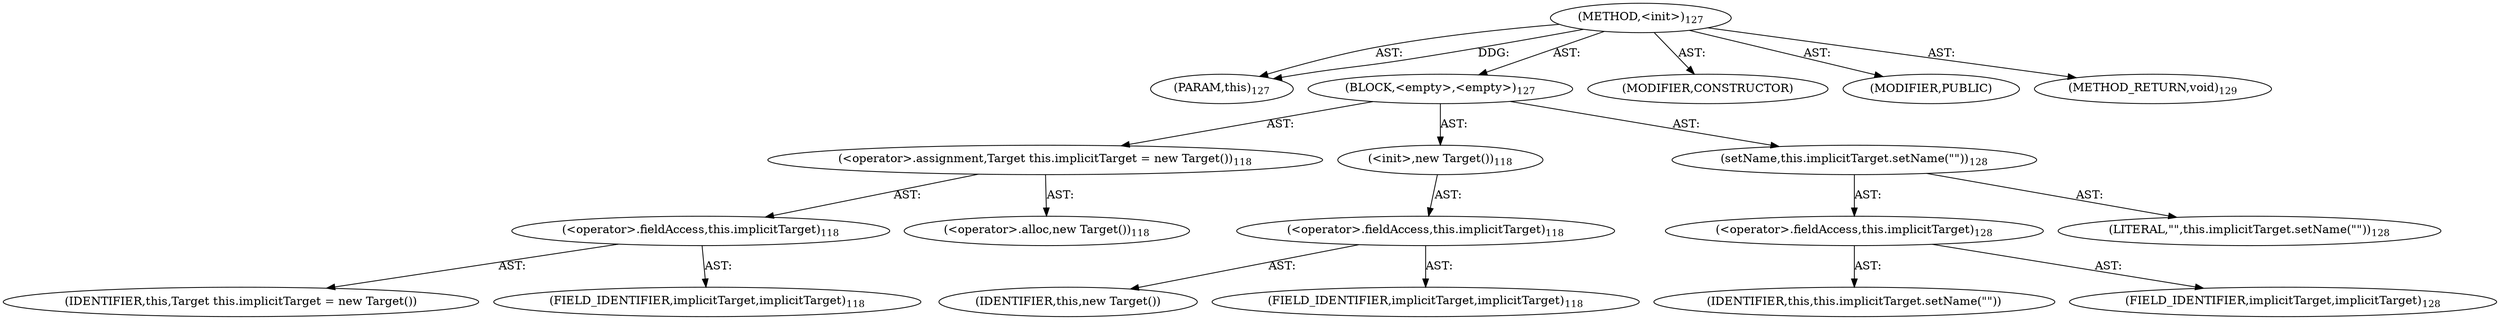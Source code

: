 digraph "&lt;init&gt;" {  
"111669149696" [label = <(METHOD,&lt;init&gt;)<SUB>127</SUB>> ]
"115964117020" [label = <(PARAM,this)<SUB>127</SUB>> ]
"25769803776" [label = <(BLOCK,&lt;empty&gt;,&lt;empty&gt;)<SUB>127</SUB>> ]
"30064771078" [label = <(&lt;operator&gt;.assignment,Target this.implicitTarget = new Target())<SUB>118</SUB>> ]
"30064771079" [label = <(&lt;operator&gt;.fieldAccess,this.implicitTarget)<SUB>118</SUB>> ]
"68719476782" [label = <(IDENTIFIER,this,Target this.implicitTarget = new Target())> ]
"55834574848" [label = <(FIELD_IDENTIFIER,implicitTarget,implicitTarget)<SUB>118</SUB>> ]
"30064771080" [label = <(&lt;operator&gt;.alloc,new Target())<SUB>118</SUB>> ]
"30064771081" [label = <(&lt;init&gt;,new Target())<SUB>118</SUB>> ]
"30064771082" [label = <(&lt;operator&gt;.fieldAccess,this.implicitTarget)<SUB>118</SUB>> ]
"68719476783" [label = <(IDENTIFIER,this,new Target())> ]
"55834574849" [label = <(FIELD_IDENTIFIER,implicitTarget,implicitTarget)<SUB>118</SUB>> ]
"30064771083" [label = <(setName,this.implicitTarget.setName(&quot;&quot;))<SUB>128</SUB>> ]
"30064771084" [label = <(&lt;operator&gt;.fieldAccess,this.implicitTarget)<SUB>128</SUB>> ]
"68719476784" [label = <(IDENTIFIER,this,this.implicitTarget.setName(&quot;&quot;))> ]
"55834574850" [label = <(FIELD_IDENTIFIER,implicitTarget,implicitTarget)<SUB>128</SUB>> ]
"90194313216" [label = <(LITERAL,&quot;&quot;,this.implicitTarget.setName(&quot;&quot;))<SUB>128</SUB>> ]
"133143986184" [label = <(MODIFIER,CONSTRUCTOR)> ]
"133143986185" [label = <(MODIFIER,PUBLIC)> ]
"128849018880" [label = <(METHOD_RETURN,void)<SUB>129</SUB>> ]
  "111669149696" -> "115964117020"  [ label = "AST: "] 
  "111669149696" -> "25769803776"  [ label = "AST: "] 
  "111669149696" -> "133143986184"  [ label = "AST: "] 
  "111669149696" -> "133143986185"  [ label = "AST: "] 
  "111669149696" -> "128849018880"  [ label = "AST: "] 
  "25769803776" -> "30064771078"  [ label = "AST: "] 
  "25769803776" -> "30064771081"  [ label = "AST: "] 
  "25769803776" -> "30064771083"  [ label = "AST: "] 
  "30064771078" -> "30064771079"  [ label = "AST: "] 
  "30064771078" -> "30064771080"  [ label = "AST: "] 
  "30064771079" -> "68719476782"  [ label = "AST: "] 
  "30064771079" -> "55834574848"  [ label = "AST: "] 
  "30064771081" -> "30064771082"  [ label = "AST: "] 
  "30064771082" -> "68719476783"  [ label = "AST: "] 
  "30064771082" -> "55834574849"  [ label = "AST: "] 
  "30064771083" -> "30064771084"  [ label = "AST: "] 
  "30064771083" -> "90194313216"  [ label = "AST: "] 
  "30064771084" -> "68719476784"  [ label = "AST: "] 
  "30064771084" -> "55834574850"  [ label = "AST: "] 
  "111669149696" -> "115964117020"  [ label = "DDG: "] 
}
